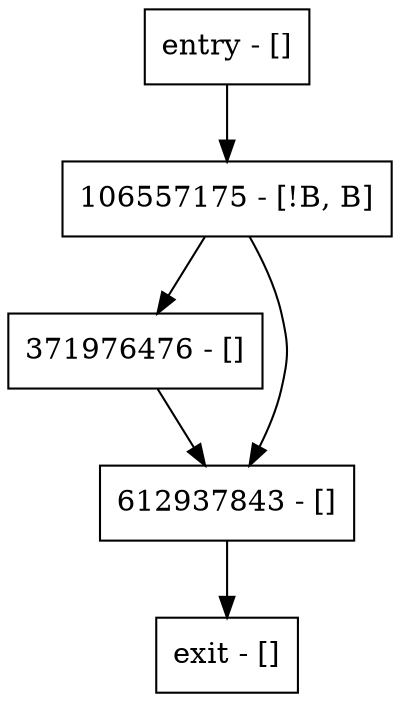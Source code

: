 digraph main {
node [shape=record];
371976476 [label="371976476 - []"];
entry [label="entry - []"];
exit [label="exit - []"];
106557175 [label="106557175 - [!B, B]"];
612937843 [label="612937843 - []"];
entry;
exit;
371976476 -> 612937843;
entry -> 106557175;
106557175 -> 371976476;
106557175 -> 612937843;
612937843 -> exit;
}
